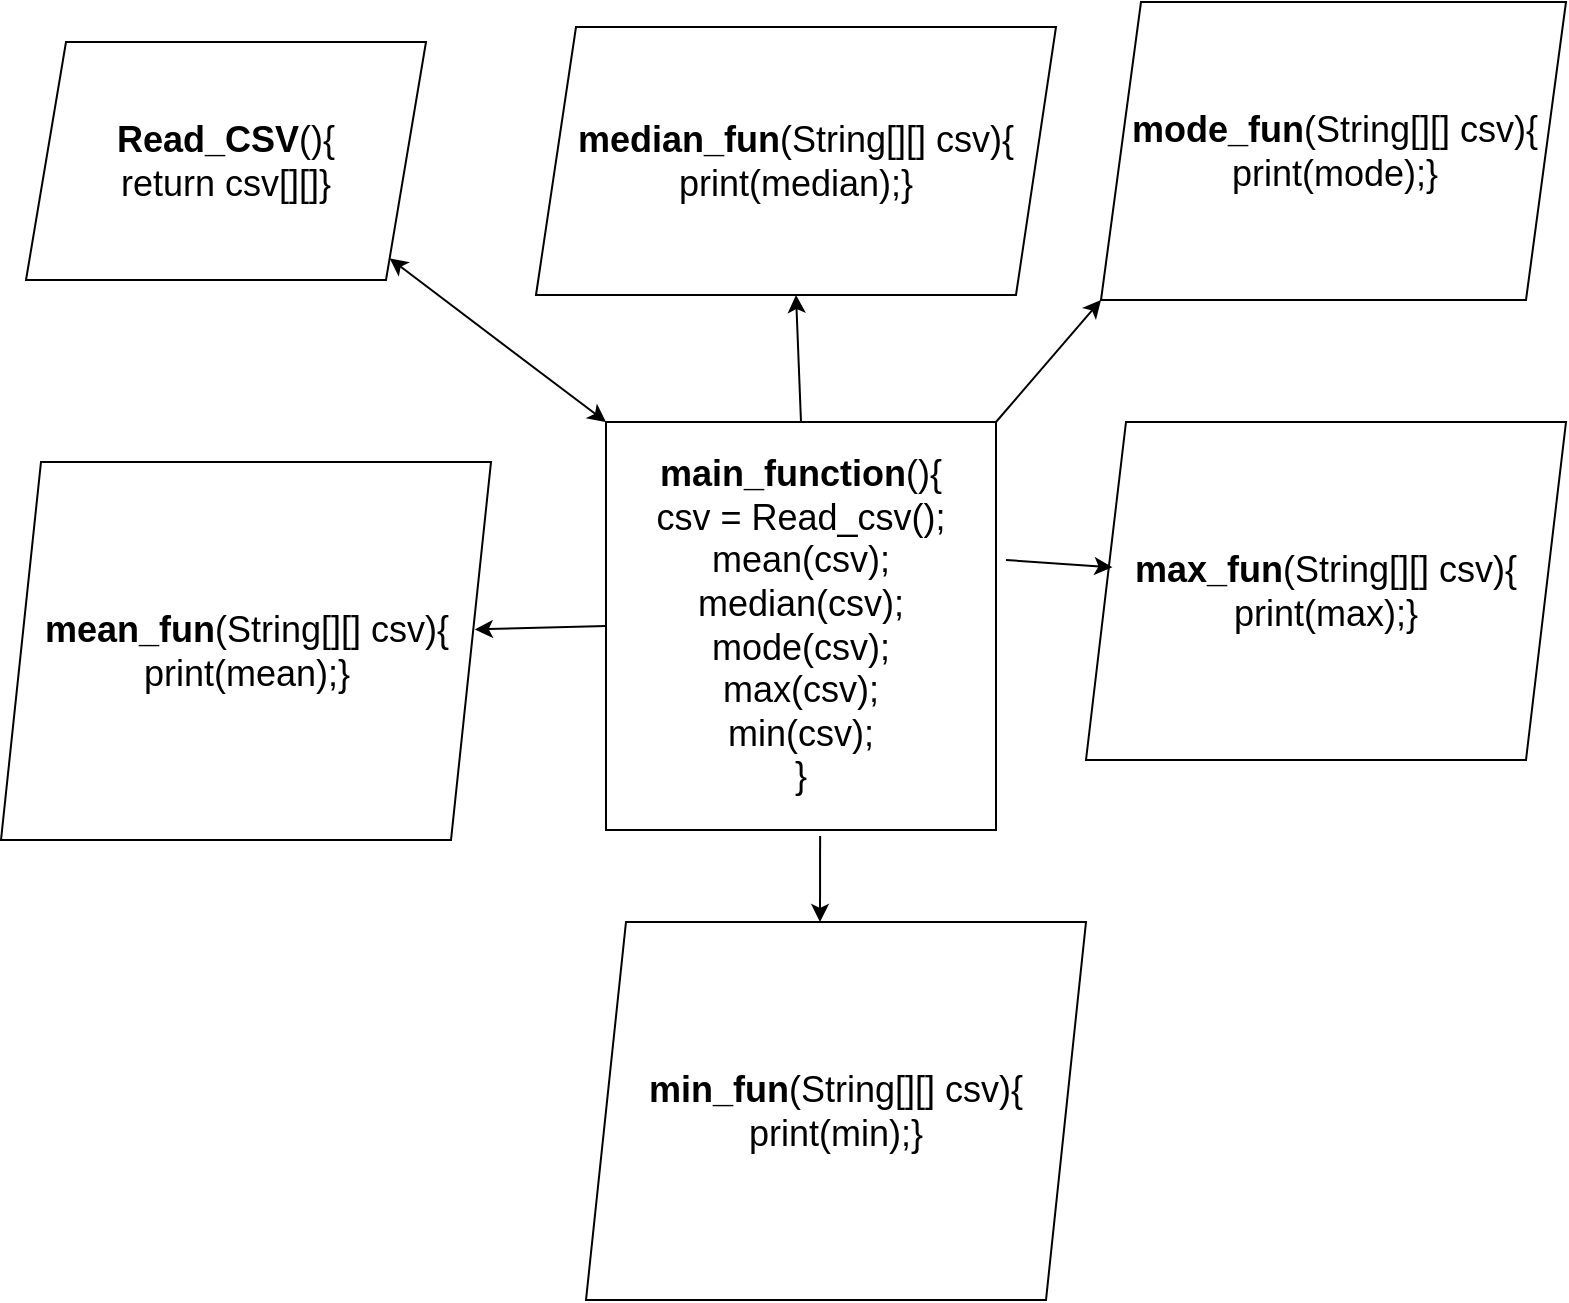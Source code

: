 <mxfile version="21.1.4" type="device">
  <diagram name="Page-1" id="Tji8s9CxnaZ7ukfyS8_-">
    <mxGraphModel dx="1701" dy="703" grid="1" gridSize="10" guides="1" tooltips="1" connect="1" arrows="1" fold="1" page="1" pageScale="1" pageWidth="850" pageHeight="1100" math="0" shadow="0">
      <root>
        <mxCell id="0" />
        <mxCell id="1" parent="0" />
        <mxCell id="yULdfwjWggSLomlq6dq1-1" value="&lt;font style=&quot;font-size: 18px;&quot;&gt;&lt;b&gt;main_function&lt;/b&gt;(){&lt;br&gt;csv = Read_csv();&lt;br&gt;mean(csv);&lt;br&gt;median(csv);&lt;br&gt;mode(csv);&lt;br&gt;max(csv);&lt;br&gt;min(csv);&lt;br&gt;}&lt;/font&gt;" style="whiteSpace=wrap;html=1;aspect=fixed;" vertex="1" parent="1">
          <mxGeometry x="330" y="382" width="195" height="204" as="geometry" />
        </mxCell>
        <mxCell id="yULdfwjWggSLomlq6dq1-9" value="&lt;font style=&quot;font-size: 18px;&quot;&gt;&lt;b&gt;mean_fun&lt;/b&gt;(String[][] csv){&lt;br style=&quot;border-color: var(--border-color);&quot;&gt;print(mean);}&lt;/font&gt;" style="shape=parallelogram;perimeter=parallelogramPerimeter;whiteSpace=wrap;html=1;fixedSize=1;" vertex="1" parent="1">
          <mxGeometry x="27.5" y="402" width="245" height="189" as="geometry" />
        </mxCell>
        <mxCell id="yULdfwjWggSLomlq6dq1-11" value="&lt;font style=&quot;font-size: 18px;&quot;&gt;&lt;b&gt;median_fun&lt;/b&gt;(String[][] csv){&lt;br style=&quot;border-color: var(--border-color);&quot;&gt;print(median);}&lt;/font&gt;" style="shape=parallelogram;perimeter=parallelogramPerimeter;whiteSpace=wrap;html=1;fixedSize=1;" vertex="1" parent="1">
          <mxGeometry x="295" y="184.5" width="260" height="134" as="geometry" />
        </mxCell>
        <mxCell id="yULdfwjWggSLomlq6dq1-12" value="&lt;font style=&quot;font-size: 18px;&quot;&gt;&lt;b&gt;mode_fun&lt;/b&gt;(String[][] csv){&lt;br style=&quot;border-color: var(--border-color);&quot;&gt;print(mode);}&lt;/font&gt;" style="shape=parallelogram;perimeter=parallelogramPerimeter;whiteSpace=wrap;html=1;fixedSize=1;" vertex="1" parent="1">
          <mxGeometry x="577.5" y="172" width="232.5" height="149" as="geometry" />
        </mxCell>
        <mxCell id="yULdfwjWggSLomlq6dq1-13" value="&lt;font style=&quot;font-size: 18px;&quot;&gt;&lt;b&gt;max_fun&lt;/b&gt;(String[][] csv){&lt;br style=&quot;border-color: var(--border-color);&quot;&gt;print(max);}&lt;/font&gt;" style="shape=parallelogram;perimeter=parallelogramPerimeter;whiteSpace=wrap;html=1;fixedSize=1;" vertex="1" parent="1">
          <mxGeometry x="570" y="382" width="240" height="169" as="geometry" />
        </mxCell>
        <mxCell id="yULdfwjWggSLomlq6dq1-14" value="&lt;font style=&quot;font-size: 18px;&quot;&gt;&lt;b&gt;min_fun&lt;/b&gt;(String[][] csv){&lt;br style=&quot;border-color: var(--border-color);&quot;&gt;print(min);}&lt;/font&gt;" style="shape=parallelogram;perimeter=parallelogramPerimeter;whiteSpace=wrap;html=1;fixedSize=1;" vertex="1" parent="1">
          <mxGeometry x="320" y="632" width="250" height="189" as="geometry" />
        </mxCell>
        <mxCell id="yULdfwjWggSLomlq6dq1-15" value="&lt;font style=&quot;font-size: 18px;&quot;&gt;&lt;b&gt;Read_CSV&lt;/b&gt;(){&lt;br style=&quot;border-color: var(--border-color);&quot;&gt;return csv[][]}&lt;/font&gt;" style="shape=parallelogram;perimeter=parallelogramPerimeter;whiteSpace=wrap;html=1;fixedSize=1;" vertex="1" parent="1">
          <mxGeometry x="40" y="192" width="200" height="119" as="geometry" />
        </mxCell>
        <mxCell id="yULdfwjWggSLomlq6dq1-16" value="" style="endArrow=classic;startArrow=classic;html=1;rounded=0;exitX=1;exitY=1;exitDx=0;exitDy=0;entryX=0;entryY=0;entryDx=0;entryDy=0;" edge="1" parent="1" source="yULdfwjWggSLomlq6dq1-15" target="yULdfwjWggSLomlq6dq1-1">
          <mxGeometry width="50" height="50" relative="1" as="geometry">
            <mxPoint x="240" y="522" as="sourcePoint" />
            <mxPoint x="290" y="472" as="targetPoint" />
          </mxGeometry>
        </mxCell>
        <mxCell id="yULdfwjWggSLomlq6dq1-17" value="" style="endArrow=classic;html=1;rounded=0;exitX=0;exitY=0.5;exitDx=0;exitDy=0;entryX=0.967;entryY=0.443;entryDx=0;entryDy=0;entryPerimeter=0;" edge="1" parent="1" source="yULdfwjWggSLomlq6dq1-1" target="yULdfwjWggSLomlq6dq1-9">
          <mxGeometry width="50" height="50" relative="1" as="geometry">
            <mxPoint x="240" y="522" as="sourcePoint" />
            <mxPoint x="290" y="472" as="targetPoint" />
          </mxGeometry>
        </mxCell>
        <mxCell id="yULdfwjWggSLomlq6dq1-18" value="" style="endArrow=classic;html=1;rounded=0;exitX=0.5;exitY=0;exitDx=0;exitDy=0;entryX=0.5;entryY=1;entryDx=0;entryDy=0;" edge="1" parent="1" source="yULdfwjWggSLomlq6dq1-1" target="yULdfwjWggSLomlq6dq1-11">
          <mxGeometry width="50" height="50" relative="1" as="geometry">
            <mxPoint x="240" y="522" as="sourcePoint" />
            <mxPoint x="290" y="472" as="targetPoint" />
          </mxGeometry>
        </mxCell>
        <mxCell id="yULdfwjWggSLomlq6dq1-21" value="" style="endArrow=classic;html=1;rounded=0;exitX=1;exitY=0;exitDx=0;exitDy=0;entryX=0;entryY=1;entryDx=0;entryDy=0;" edge="1" parent="1" source="yULdfwjWggSLomlq6dq1-1" target="yULdfwjWggSLomlq6dq1-12">
          <mxGeometry width="50" height="50" relative="1" as="geometry">
            <mxPoint x="438" y="392" as="sourcePoint" />
            <mxPoint x="435" y="320" as="targetPoint" />
          </mxGeometry>
        </mxCell>
        <mxCell id="yULdfwjWggSLomlq6dq1-22" value="" style="endArrow=classic;html=1;rounded=0;entryX=0.055;entryY=0.43;entryDx=0;entryDy=0;entryPerimeter=0;" edge="1" parent="1" target="yULdfwjWggSLomlq6dq1-13">
          <mxGeometry width="50" height="50" relative="1" as="geometry">
            <mxPoint x="530" y="451" as="sourcePoint" />
            <mxPoint x="445" y="330" as="targetPoint" />
          </mxGeometry>
        </mxCell>
        <mxCell id="yULdfwjWggSLomlq6dq1-23" value="" style="endArrow=classic;html=1;rounded=0;entryX=0.468;entryY=0;entryDx=0;entryDy=0;exitX=0.549;exitY=1.015;exitDx=0;exitDy=0;exitPerimeter=0;entryPerimeter=0;" edge="1" parent="1" source="yULdfwjWggSLomlq6dq1-1" target="yULdfwjWggSLomlq6dq1-14">
          <mxGeometry width="50" height="50" relative="1" as="geometry">
            <mxPoint x="430" y="592" as="sourcePoint" />
            <mxPoint x="455" y="340" as="targetPoint" />
          </mxGeometry>
        </mxCell>
      </root>
    </mxGraphModel>
  </diagram>
</mxfile>
